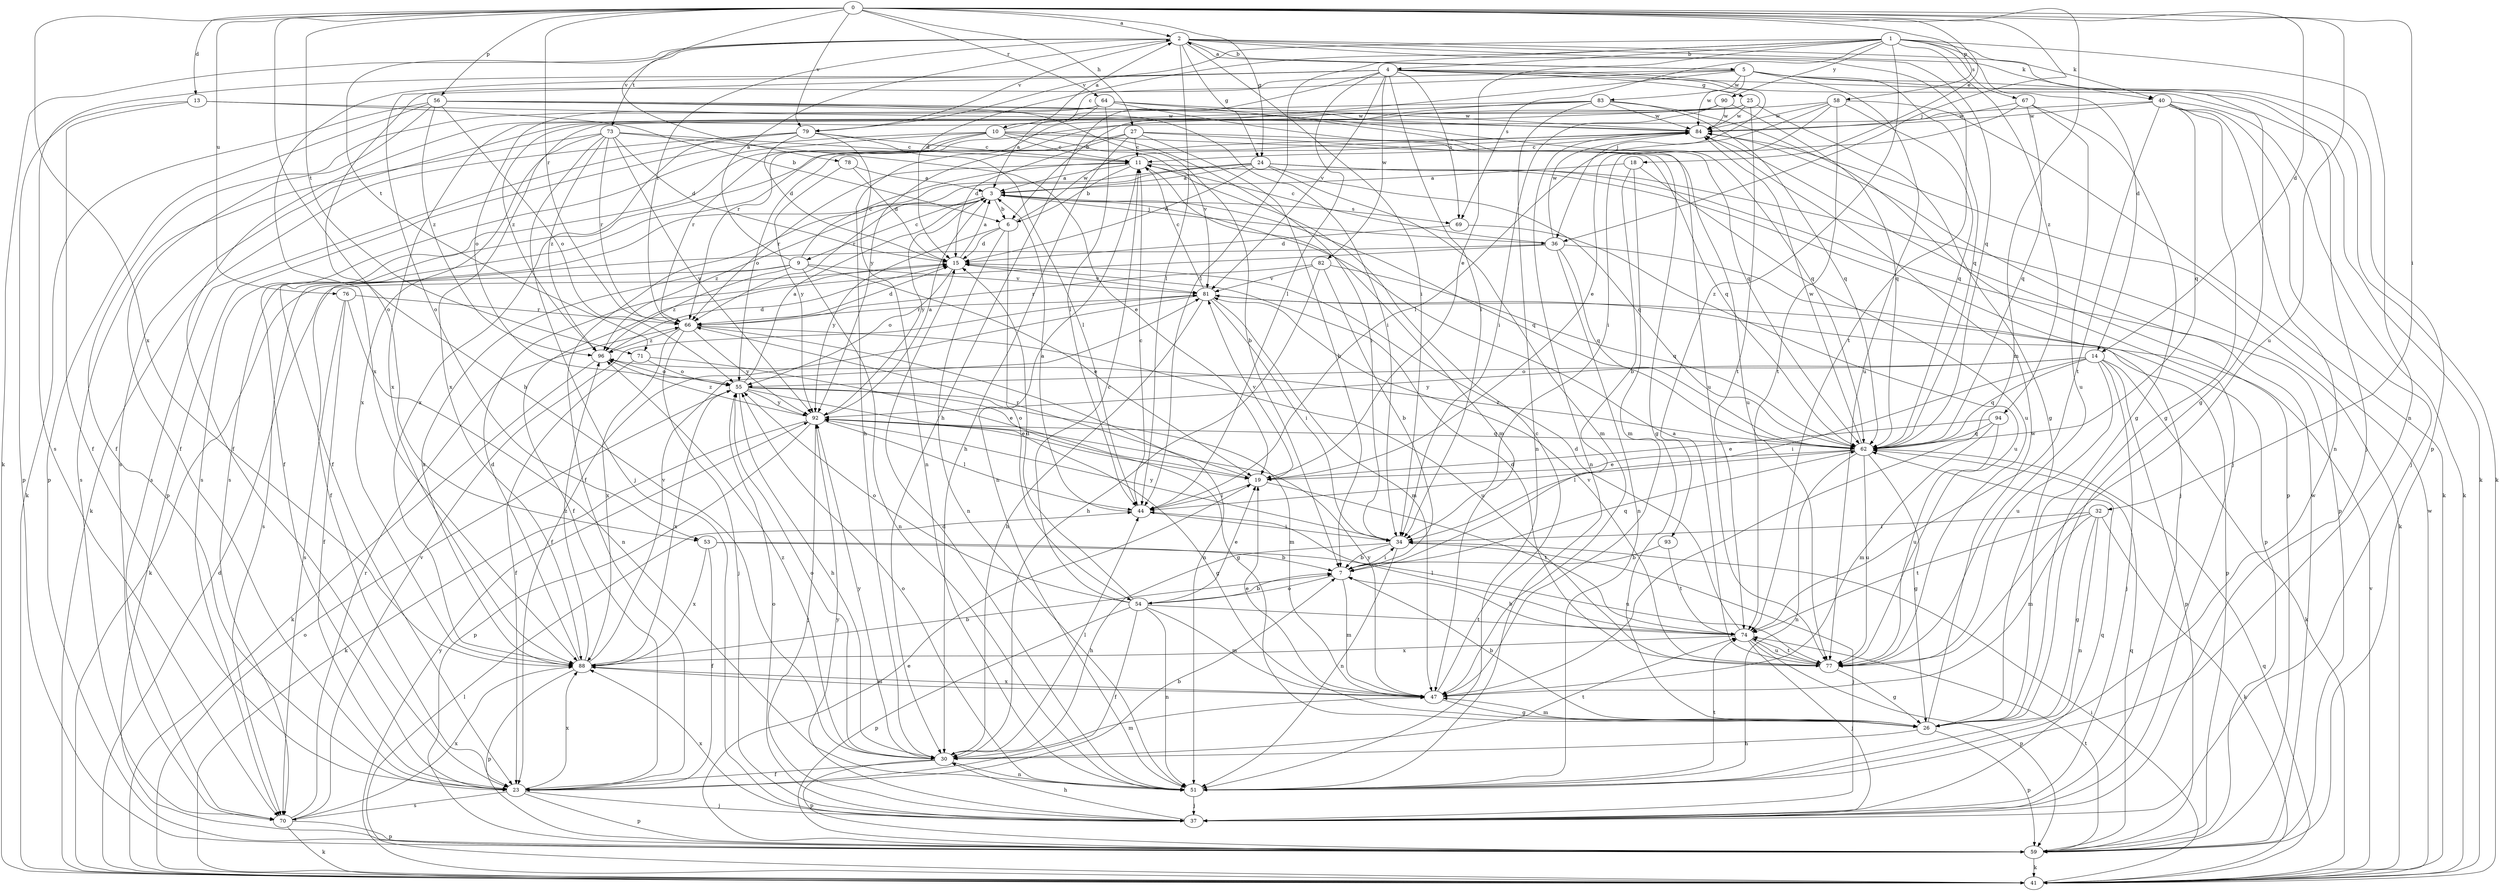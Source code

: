strict digraph  {
0;
1;
2;
3;
4;
5;
6;
7;
9;
10;
11;
13;
14;
15;
18;
19;
23;
24;
25;
26;
27;
30;
32;
34;
36;
37;
40;
41;
44;
47;
51;
53;
54;
55;
56;
58;
59;
62;
64;
66;
67;
69;
70;
71;
73;
74;
76;
77;
78;
79;
81;
82;
83;
84;
88;
90;
92;
93;
94;
96;
0 -> 2  [label=a];
0 -> 13  [label=d];
0 -> 14  [label=d];
0 -> 18  [label=e];
0 -> 24  [label=g];
0 -> 27  [label=h];
0 -> 30  [label=h];
0 -> 32  [label=i];
0 -> 36  [label=j];
0 -> 47  [label=m];
0 -> 56  [label=p];
0 -> 58  [label=p];
0 -> 64  [label=r];
0 -> 66  [label=r];
0 -> 71  [label=t];
0 -> 76  [label=u];
0 -> 77  [label=u];
0 -> 78  [label=v];
0 -> 79  [label=v];
0 -> 88  [label=x];
1 -> 4  [label=b];
1 -> 14  [label=d];
1 -> 15  [label=d];
1 -> 19  [label=e];
1 -> 40  [label=k];
1 -> 44  [label=l];
1 -> 51  [label=n];
1 -> 67  [label=s];
1 -> 69  [label=s];
1 -> 79  [label=v];
1 -> 90  [label=y];
1 -> 93  [label=z];
1 -> 94  [label=z];
2 -> 5  [label=b];
2 -> 24  [label=g];
2 -> 34  [label=i];
2 -> 40  [label=k];
2 -> 41  [label=k];
2 -> 44  [label=l];
2 -> 59  [label=p];
2 -> 62  [label=q];
2 -> 66  [label=r];
2 -> 71  [label=t];
2 -> 73  [label=t];
2 -> 74  [label=t];
2 -> 79  [label=v];
3 -> 6  [label=b];
3 -> 9  [label=c];
3 -> 23  [label=f];
3 -> 36  [label=j];
3 -> 62  [label=q];
3 -> 69  [label=s];
3 -> 92  [label=y];
3 -> 96  [label=z];
4 -> 25  [label=g];
4 -> 26  [label=g];
4 -> 30  [label=h];
4 -> 34  [label=i];
4 -> 36  [label=j];
4 -> 41  [label=k];
4 -> 44  [label=l];
4 -> 53  [label=o];
4 -> 69  [label=s];
4 -> 70  [label=s];
4 -> 81  [label=v];
4 -> 82  [label=w];
4 -> 88  [label=x];
5 -> 2  [label=a];
5 -> 6  [label=b];
5 -> 10  [label=c];
5 -> 37  [label=j];
5 -> 41  [label=k];
5 -> 53  [label=o];
5 -> 62  [label=q];
5 -> 77  [label=u];
5 -> 83  [label=w];
5 -> 84  [label=w];
6 -> 15  [label=d];
6 -> 51  [label=n];
6 -> 54  [label=o];
6 -> 84  [label=w];
6 -> 92  [label=y];
7 -> 34  [label=i];
7 -> 47  [label=m];
7 -> 54  [label=o];
7 -> 62  [label=q];
9 -> 2  [label=a];
9 -> 11  [label=c];
9 -> 19  [label=e];
9 -> 41  [label=k];
9 -> 51  [label=n];
9 -> 81  [label=v];
9 -> 88  [label=x];
9 -> 96  [label=z];
10 -> 2  [label=a];
10 -> 11  [label=c];
10 -> 23  [label=f];
10 -> 34  [label=i];
10 -> 59  [label=p];
10 -> 62  [label=q];
10 -> 66  [label=r];
10 -> 70  [label=s];
10 -> 81  [label=v];
11 -> 3  [label=a];
11 -> 6  [label=b];
11 -> 37  [label=j];
11 -> 47  [label=m];
11 -> 51  [label=n];
11 -> 66  [label=r];
13 -> 6  [label=b];
13 -> 23  [label=f];
13 -> 59  [label=p];
13 -> 84  [label=w];
14 -> 34  [label=i];
14 -> 37  [label=j];
14 -> 41  [label=k];
14 -> 55  [label=o];
14 -> 59  [label=p];
14 -> 62  [label=q];
14 -> 77  [label=u];
14 -> 92  [label=y];
15 -> 3  [label=a];
15 -> 55  [label=o];
15 -> 81  [label=v];
18 -> 3  [label=a];
18 -> 7  [label=b];
18 -> 47  [label=m];
18 -> 77  [label=u];
19 -> 44  [label=l];
19 -> 66  [label=r];
19 -> 74  [label=t];
19 -> 81  [label=v];
23 -> 7  [label=b];
23 -> 37  [label=j];
23 -> 59  [label=p];
23 -> 70  [label=s];
23 -> 88  [label=x];
24 -> 3  [label=a];
24 -> 15  [label=d];
24 -> 23  [label=f];
24 -> 41  [label=k];
24 -> 47  [label=m];
24 -> 59  [label=p];
24 -> 62  [label=q];
24 -> 66  [label=r];
25 -> 26  [label=g];
25 -> 70  [label=s];
25 -> 74  [label=t];
25 -> 84  [label=w];
25 -> 92  [label=y];
26 -> 7  [label=b];
26 -> 30  [label=h];
26 -> 47  [label=m];
26 -> 59  [label=p];
26 -> 84  [label=w];
27 -> 7  [label=b];
27 -> 11  [label=c];
27 -> 15  [label=d];
27 -> 23  [label=f];
27 -> 26  [label=g];
27 -> 30  [label=h];
27 -> 77  [label=u];
30 -> 23  [label=f];
30 -> 44  [label=l];
30 -> 47  [label=m];
30 -> 51  [label=n];
30 -> 55  [label=o];
30 -> 59  [label=p];
30 -> 74  [label=t];
30 -> 92  [label=y];
30 -> 96  [label=z];
32 -> 26  [label=g];
32 -> 34  [label=i];
32 -> 41  [label=k];
32 -> 47  [label=m];
32 -> 51  [label=n];
32 -> 74  [label=t];
34 -> 7  [label=b];
34 -> 30  [label=h];
34 -> 37  [label=j];
34 -> 51  [label=n];
34 -> 92  [label=y];
36 -> 11  [label=c];
36 -> 23  [label=f];
36 -> 51  [label=n];
36 -> 59  [label=p];
36 -> 62  [label=q];
36 -> 70  [label=s];
36 -> 84  [label=w];
37 -> 30  [label=h];
37 -> 55  [label=o];
37 -> 62  [label=q];
37 -> 88  [label=x];
37 -> 92  [label=y];
40 -> 26  [label=g];
40 -> 37  [label=j];
40 -> 41  [label=k];
40 -> 51  [label=n];
40 -> 62  [label=q];
40 -> 66  [label=r];
40 -> 74  [label=t];
40 -> 84  [label=w];
41 -> 15  [label=d];
41 -> 34  [label=i];
41 -> 44  [label=l];
41 -> 55  [label=o];
41 -> 62  [label=q];
41 -> 81  [label=v];
41 -> 84  [label=w];
41 -> 92  [label=y];
44 -> 3  [label=a];
44 -> 11  [label=c];
44 -> 34  [label=i];
47 -> 11  [label=c];
47 -> 19  [label=e];
47 -> 26  [label=g];
47 -> 88  [label=x];
47 -> 92  [label=y];
51 -> 15  [label=d];
51 -> 37  [label=j];
51 -> 55  [label=o];
51 -> 74  [label=t];
53 -> 7  [label=b];
53 -> 23  [label=f];
53 -> 77  [label=u];
53 -> 88  [label=x];
54 -> 7  [label=b];
54 -> 11  [label=c];
54 -> 15  [label=d];
54 -> 19  [label=e];
54 -> 23  [label=f];
54 -> 47  [label=m];
54 -> 51  [label=n];
54 -> 55  [label=o];
54 -> 59  [label=p];
54 -> 74  [label=t];
55 -> 3  [label=a];
55 -> 19  [label=e];
55 -> 26  [label=g];
55 -> 30  [label=h];
55 -> 47  [label=m];
55 -> 88  [label=x];
55 -> 92  [label=y];
56 -> 7  [label=b];
56 -> 23  [label=f];
56 -> 34  [label=i];
56 -> 41  [label=k];
56 -> 55  [label=o];
56 -> 59  [label=p];
56 -> 62  [label=q];
56 -> 84  [label=w];
56 -> 96  [label=z];
58 -> 19  [label=e];
58 -> 41  [label=k];
58 -> 44  [label=l];
58 -> 62  [label=q];
58 -> 74  [label=t];
58 -> 84  [label=w];
58 -> 88  [label=x];
59 -> 19  [label=e];
59 -> 41  [label=k];
59 -> 62  [label=q];
59 -> 74  [label=t];
59 -> 84  [label=w];
62 -> 19  [label=e];
62 -> 26  [label=g];
62 -> 44  [label=l];
62 -> 51  [label=n];
62 -> 77  [label=u];
62 -> 84  [label=w];
62 -> 96  [label=z];
64 -> 3  [label=a];
64 -> 23  [label=f];
64 -> 44  [label=l];
64 -> 55  [label=o];
64 -> 62  [label=q];
64 -> 77  [label=u];
64 -> 84  [label=w];
66 -> 15  [label=d];
66 -> 37  [label=j];
66 -> 51  [label=n];
66 -> 77  [label=u];
66 -> 88  [label=x];
66 -> 92  [label=y];
66 -> 96  [label=z];
67 -> 26  [label=g];
67 -> 34  [label=i];
67 -> 62  [label=q];
67 -> 77  [label=u];
67 -> 84  [label=w];
69 -> 15  [label=d];
69 -> 77  [label=u];
70 -> 41  [label=k];
70 -> 59  [label=p];
70 -> 66  [label=r];
70 -> 81  [label=v];
70 -> 88  [label=x];
71 -> 19  [label=e];
71 -> 23  [label=f];
71 -> 55  [label=o];
73 -> 11  [label=c];
73 -> 15  [label=d];
73 -> 19  [label=e];
73 -> 37  [label=j];
73 -> 66  [label=r];
73 -> 70  [label=s];
73 -> 88  [label=x];
73 -> 92  [label=y];
73 -> 96  [label=z];
74 -> 7  [label=b];
74 -> 15  [label=d];
74 -> 37  [label=j];
74 -> 44  [label=l];
74 -> 59  [label=p];
74 -> 77  [label=u];
74 -> 88  [label=x];
76 -> 23  [label=f];
76 -> 51  [label=n];
76 -> 66  [label=r];
76 -> 70  [label=s];
77 -> 3  [label=a];
77 -> 15  [label=d];
77 -> 26  [label=g];
77 -> 74  [label=t];
77 -> 81  [label=v];
78 -> 3  [label=a];
78 -> 15  [label=d];
78 -> 92  [label=y];
79 -> 11  [label=c];
79 -> 15  [label=d];
79 -> 41  [label=k];
79 -> 44  [label=l];
79 -> 51  [label=n];
79 -> 70  [label=s];
79 -> 88  [label=x];
81 -> 11  [label=c];
81 -> 23  [label=f];
81 -> 30  [label=h];
81 -> 34  [label=i];
81 -> 47  [label=m];
81 -> 59  [label=p];
81 -> 66  [label=r];
82 -> 7  [label=b];
82 -> 30  [label=h];
82 -> 62  [label=q];
82 -> 66  [label=r];
82 -> 81  [label=v];
83 -> 23  [label=f];
83 -> 30  [label=h];
83 -> 37  [label=j];
83 -> 51  [label=n];
83 -> 62  [label=q];
83 -> 84  [label=w];
83 -> 88  [label=x];
84 -> 11  [label=c];
84 -> 51  [label=n];
84 -> 55  [label=o];
84 -> 59  [label=p];
84 -> 70  [label=s];
88 -> 7  [label=b];
88 -> 15  [label=d];
88 -> 47  [label=m];
88 -> 59  [label=p];
88 -> 81  [label=v];
88 -> 96  [label=z];
90 -> 34  [label=i];
90 -> 62  [label=q];
90 -> 84  [label=w];
90 -> 96  [label=z];
92 -> 3  [label=a];
92 -> 26  [label=g];
92 -> 37  [label=j];
92 -> 41  [label=k];
92 -> 44  [label=l];
92 -> 59  [label=p];
92 -> 62  [label=q];
92 -> 96  [label=z];
93 -> 7  [label=b];
93 -> 74  [label=t];
94 -> 19  [label=e];
94 -> 47  [label=m];
94 -> 62  [label=q];
94 -> 77  [label=u];
96 -> 15  [label=d];
96 -> 41  [label=k];
96 -> 55  [label=o];
}
